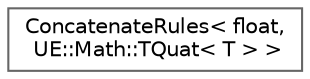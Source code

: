 digraph "Graphical Class Hierarchy"
{
 // INTERACTIVE_SVG=YES
 // LATEX_PDF_SIZE
  bgcolor="transparent";
  edge [fontname=Helvetica,fontsize=10,labelfontname=Helvetica,labelfontsize=10];
  node [fontname=Helvetica,fontsize=10,shape=box,height=0.2,width=0.4];
  rankdir="LR";
  Node0 [id="Node000000",label="ConcatenateRules\< float,\l UE::Math::TQuat\< T \> \>",height=0.2,width=0.4,color="grey40", fillcolor="white", style="filled",URL="$d4/dab/structConcatenateRules_3_01float_00_01UE_1_1Math_1_1TQuat_3_01T_01_4_01_4.html",tooltip=" "];
}

